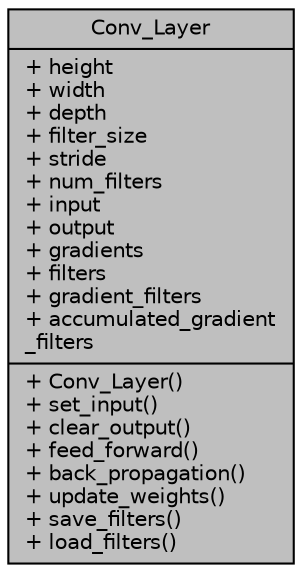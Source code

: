 digraph "Conv_Layer"
{
 // LATEX_PDF_SIZE
  edge [fontname="Helvetica",fontsize="10",labelfontname="Helvetica",labelfontsize="10"];
  node [fontname="Helvetica",fontsize="10",shape=record];
  Node1 [label="{Conv_Layer\n|+ height\l+ width\l+ depth\l+ filter_size\l+ stride\l+ num_filters\l+ input\l+ output\l+ gradients\l+ filters\l+ gradient_filters\l+ accumulated_gradient\l_filters\l|+ Conv_Layer()\l+ set_input()\l+ clear_output()\l+ feed_forward()\l+ back_propagation()\l+ update_weights()\l+ save_filters()\l+ load_filters()\l}",height=0.2,width=0.4,color="black", fillcolor="grey75", style="filled", fontcolor="black",tooltip="Convolutional Layer."];
}
